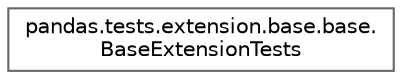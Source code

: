 digraph "Graphical Class Hierarchy"
{
 // LATEX_PDF_SIZE
  bgcolor="transparent";
  edge [fontname=Helvetica,fontsize=10,labelfontname=Helvetica,labelfontsize=10];
  node [fontname=Helvetica,fontsize=10,shape=box,height=0.2,width=0.4];
  rankdir="LR";
  Node0 [id="Node000000",label="pandas.tests.extension.base.base.\lBaseExtensionTests",height=0.2,width=0.4,color="grey40", fillcolor="white", style="filled",URL="$d3/d5c/classpandas_1_1tests_1_1extension_1_1base_1_1base_1_1BaseExtensionTests.html",tooltip=" "];
}
